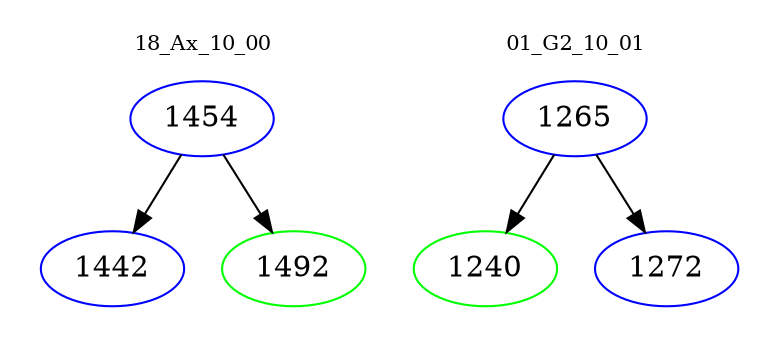 digraph{
subgraph cluster_0 {
color = white
label = "18_Ax_10_00";
fontsize=10;
T0_1454 [label="1454", color="blue"]
T0_1454 -> T0_1442 [color="black"]
T0_1442 [label="1442", color="blue"]
T0_1454 -> T0_1492 [color="black"]
T0_1492 [label="1492", color="green"]
}
subgraph cluster_1 {
color = white
label = "01_G2_10_01";
fontsize=10;
T1_1265 [label="1265", color="blue"]
T1_1265 -> T1_1240 [color="black"]
T1_1240 [label="1240", color="green"]
T1_1265 -> T1_1272 [color="black"]
T1_1272 [label="1272", color="blue"]
}
}
